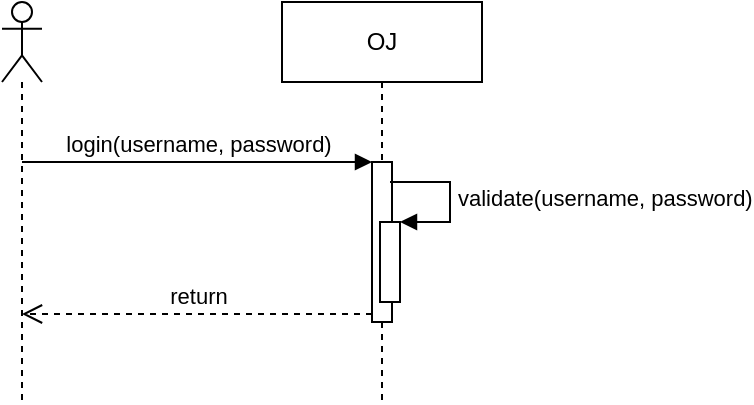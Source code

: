 <mxfile>
    <diagram id="1NazMJZmhKwGItylfO-l" name="第 1 页">
        <mxGraphModel dx="1132" dy="773" grid="1" gridSize="10" guides="1" tooltips="1" connect="1" arrows="1" fold="1" page="1" pageScale="1" pageWidth="827" pageHeight="1169" math="0" shadow="0">
            <root>
                <mxCell id="0"/>
                <mxCell id="1" parent="0"/>
                <mxCell id="2" value="" style="shape=umlLifeline;participant=umlActor;perimeter=lifelinePerimeter;whiteSpace=wrap;html=1;container=1;collapsible=0;recursiveResize=0;verticalAlign=top;spacingTop=36;outlineConnect=0;" parent="1" vertex="1">
                    <mxGeometry x="210" y="160" width="20" height="200" as="geometry"/>
                </mxCell>
                <mxCell id="3" value="OJ" style="shape=umlLifeline;perimeter=lifelinePerimeter;whiteSpace=wrap;html=1;container=1;collapsible=0;recursiveResize=0;outlineConnect=0;" parent="1" vertex="1">
                    <mxGeometry x="350" y="160" width="100" height="200" as="geometry"/>
                </mxCell>
                <mxCell id="4" value="" style="html=1;points=[];perimeter=orthogonalPerimeter;" parent="3" vertex="1">
                    <mxGeometry x="45" y="80" width="10" height="80" as="geometry"/>
                </mxCell>
                <mxCell id="7" value="" style="html=1;points=[];perimeter=orthogonalPerimeter;" parent="3" vertex="1">
                    <mxGeometry x="49" y="110" width="10" height="40" as="geometry"/>
                </mxCell>
                <mxCell id="8" value="validate(username, password)" style="edgeStyle=orthogonalEdgeStyle;html=1;align=left;spacingLeft=2;endArrow=block;rounded=0;entryX=1;entryY=0;" parent="3" target="7" edge="1">
                    <mxGeometry relative="1" as="geometry">
                        <mxPoint x="54" y="90" as="sourcePoint"/>
                        <Array as="points">
                            <mxPoint x="84" y="90"/>
                        </Array>
                    </mxGeometry>
                </mxCell>
                <mxCell id="5" value="login(username, password)" style="html=1;verticalAlign=bottom;endArrow=block;entryX=0;entryY=0;" parent="1" source="2" target="4" edge="1">
                    <mxGeometry relative="1" as="geometry">
                        <mxPoint x="325" y="240" as="sourcePoint"/>
                    </mxGeometry>
                </mxCell>
                <mxCell id="6" value="return" style="html=1;verticalAlign=bottom;endArrow=open;dashed=1;endSize=8;exitX=0;exitY=0.95;" parent="1" source="4" target="2" edge="1">
                    <mxGeometry relative="1" as="geometry">
                        <mxPoint x="325" y="316" as="targetPoint"/>
                    </mxGeometry>
                </mxCell>
            </root>
        </mxGraphModel>
    </diagram>
</mxfile>